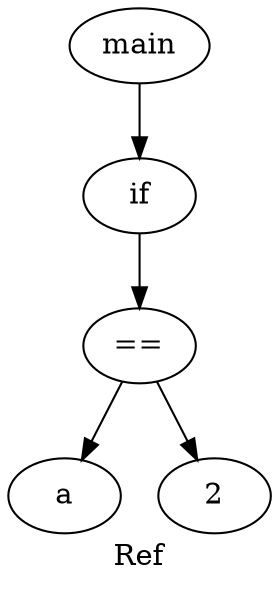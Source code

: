 digraph grafo {
  label="Ref";
  88167088652352 [ label="main" ];
  88167088652352 -> 88167088652544;
  88167088652544 [ label="if" ];
  88167088652544 -> 88167088652496;
  88167088652496 [ label="==" ];
  88167088652496 -> 88167088652400;
  88167088652400 [ label="a" ];
  88167088652496 -> 88167088652448;
  88167088652448 [ label="2" ];
}
